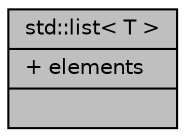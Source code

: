 digraph "std::list&lt; T &gt;"
{
  edge [fontname="Helvetica",fontsize="10",labelfontname="Helvetica",labelfontsize="10"];
  node [fontname="Helvetica",fontsize="10",shape=record];
  Node645 [label="{std::list\< T \>\n|+ elements\l|}",height=0.2,width=0.4,color="black", fillcolor="grey75", style="filled", fontcolor="black"];
}
